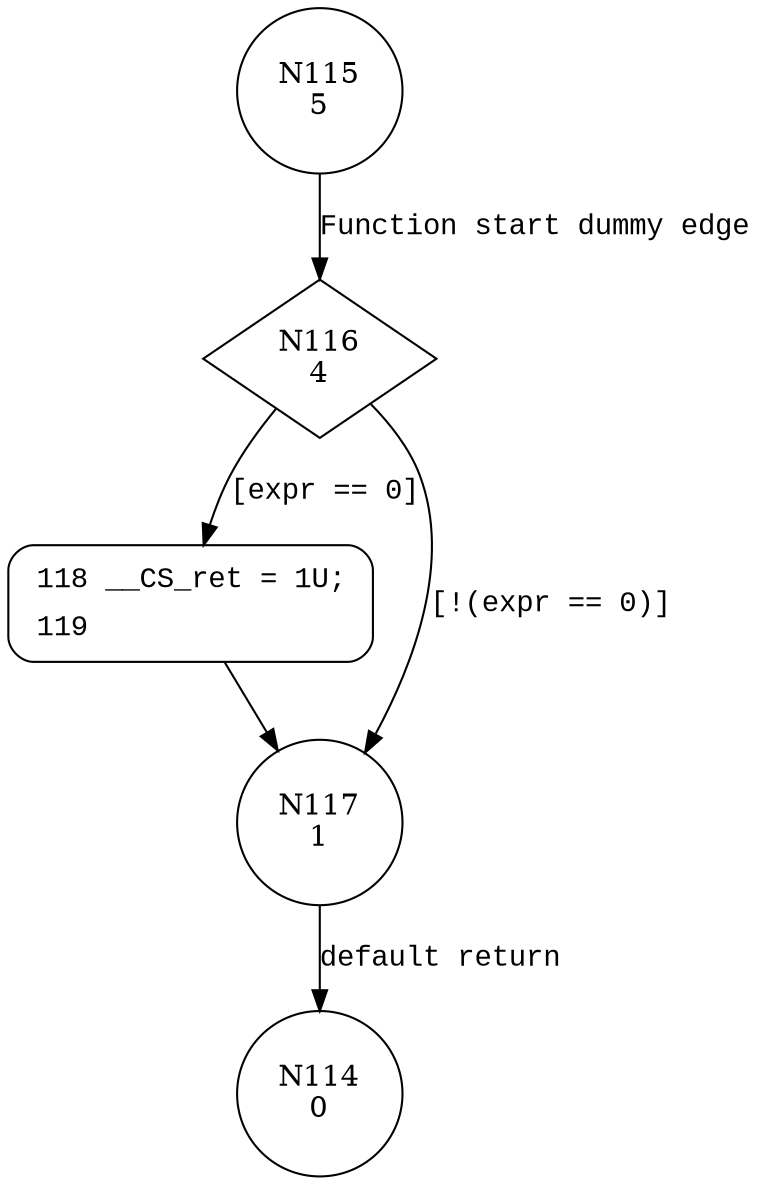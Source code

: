 digraph __CS_assume {
115 [shape="circle" label="N115\n5"]
116 [shape="diamond" label="N116\n4"]
118 [shape="circle" label="N118\n3"]
117 [shape="circle" label="N117\n1"]
114 [shape="circle" label="N114\n0"]
118 [style="filled,bold" penwidth="1" fillcolor="white" fontname="Courier New" shape="Mrecord" label=<<table border="0" cellborder="0" cellpadding="3" bgcolor="white"><tr><td align="right">118</td><td align="left">__CS_ret = 1U;</td></tr><tr><td align="right">119</td><td align="left"></td></tr></table>>]
118 -> 117[label=""]
115 -> 116 [label="Function start dummy edge" fontname="Courier New"]
116 -> 118 [label="[expr == 0]" fontname="Courier New"]
116 -> 117 [label="[!(expr == 0)]" fontname="Courier New"]
117 -> 114 [label="default return" fontname="Courier New"]
}